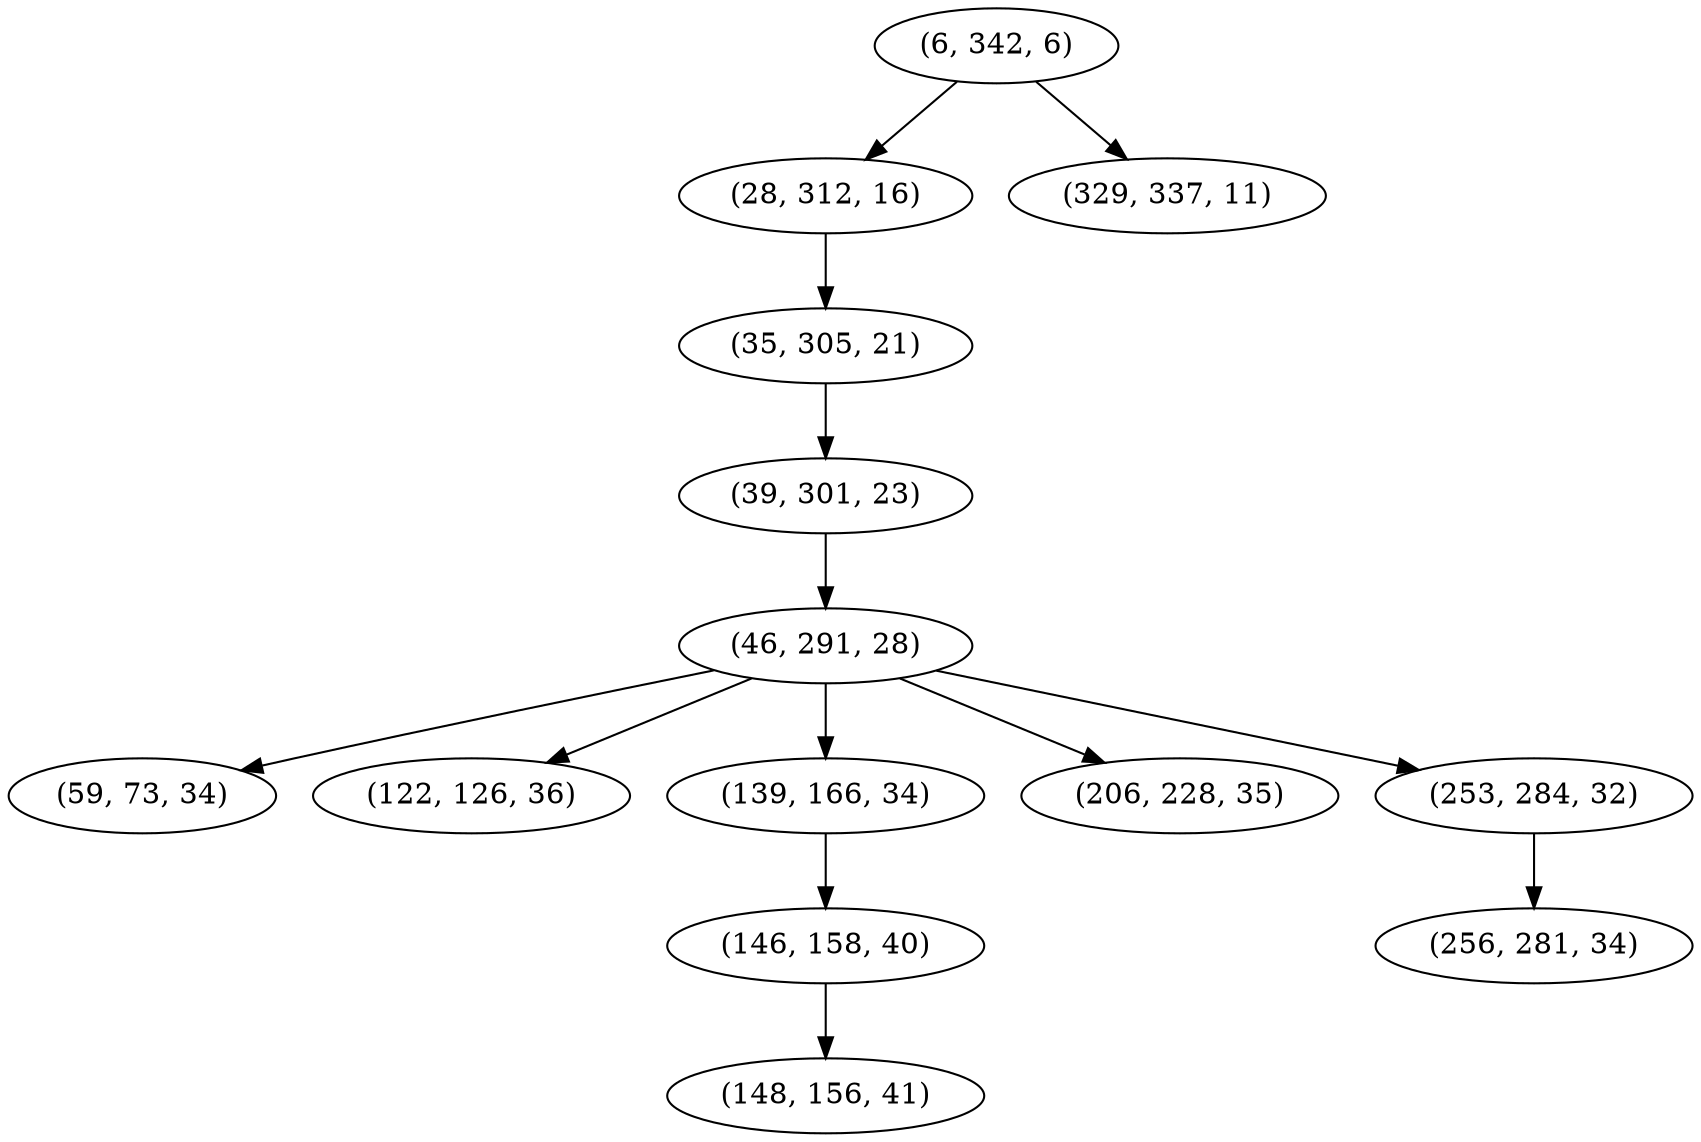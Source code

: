 digraph tree {
    "(6, 342, 6)";
    "(28, 312, 16)";
    "(35, 305, 21)";
    "(39, 301, 23)";
    "(46, 291, 28)";
    "(59, 73, 34)";
    "(122, 126, 36)";
    "(139, 166, 34)";
    "(146, 158, 40)";
    "(148, 156, 41)";
    "(206, 228, 35)";
    "(253, 284, 32)";
    "(256, 281, 34)";
    "(329, 337, 11)";
    "(6, 342, 6)" -> "(28, 312, 16)";
    "(6, 342, 6)" -> "(329, 337, 11)";
    "(28, 312, 16)" -> "(35, 305, 21)";
    "(35, 305, 21)" -> "(39, 301, 23)";
    "(39, 301, 23)" -> "(46, 291, 28)";
    "(46, 291, 28)" -> "(59, 73, 34)";
    "(46, 291, 28)" -> "(122, 126, 36)";
    "(46, 291, 28)" -> "(139, 166, 34)";
    "(46, 291, 28)" -> "(206, 228, 35)";
    "(46, 291, 28)" -> "(253, 284, 32)";
    "(139, 166, 34)" -> "(146, 158, 40)";
    "(146, 158, 40)" -> "(148, 156, 41)";
    "(253, 284, 32)" -> "(256, 281, 34)";
}
